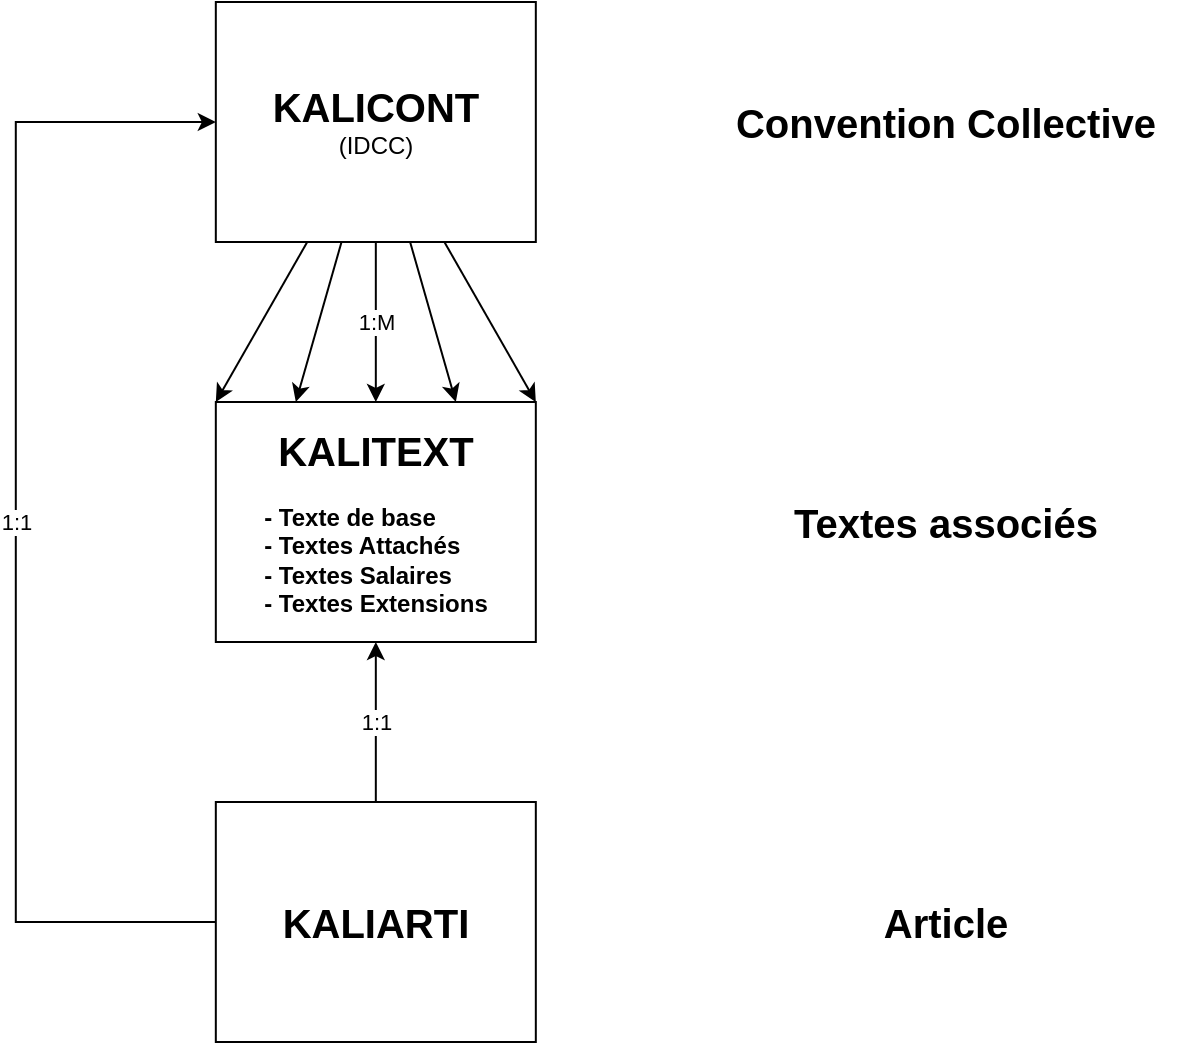 <mxfile version="26.1.1">
  <diagram name="Page-1" id="x6WCMQ3A-0UnCoul7Sup">
    <mxGraphModel dx="923" dy="905" grid="1" gridSize="10" guides="1" tooltips="1" connect="1" arrows="1" fold="1" page="1" pageScale="1" pageWidth="1169" pageHeight="827" math="0" shadow="0">
      <root>
        <mxCell id="0" />
        <mxCell id="1" parent="0" />
        <mxCell id="DG9RBlHQnsFQE6wTLfxC-10" value="1:1" style="edgeStyle=orthogonalEdgeStyle;rounded=0;orthogonalLoop=1;jettySize=auto;html=1;entryX=0.5;entryY=1;entryDx=0;entryDy=0;" edge="1" parent="1" source="znOTe2cEVeG6_46OxFQ5-1" target="znOTe2cEVeG6_46OxFQ5-2">
          <mxGeometry relative="1" as="geometry" />
        </mxCell>
        <mxCell id="DG9RBlHQnsFQE6wTLfxC-11" value="1:1" style="edgeStyle=orthogonalEdgeStyle;rounded=0;orthogonalLoop=1;jettySize=auto;html=1;entryX=0;entryY=0.5;entryDx=0;entryDy=0;" edge="1" parent="1" source="znOTe2cEVeG6_46OxFQ5-1" target="znOTe2cEVeG6_46OxFQ5-3">
          <mxGeometry relative="1" as="geometry">
            <Array as="points">
              <mxPoint x="479.91" y="613" />
              <mxPoint x="479.91" y="213" />
            </Array>
          </mxGeometry>
        </mxCell>
        <mxCell id="znOTe2cEVeG6_46OxFQ5-1" value="&lt;b&gt;&lt;font style=&quot;font-size: 20px;&quot;&gt;KALIARTI&lt;/font&gt;&lt;/b&gt;" style="rounded=0;whiteSpace=wrap;html=1;" parent="1" vertex="1">
          <mxGeometry x="579.91" y="553" width="160" height="120" as="geometry" />
        </mxCell>
        <mxCell id="znOTe2cEVeG6_46OxFQ5-2" value="&lt;b&gt;&lt;font style=&quot;font-size: 20px;&quot;&gt;KALITEXT&lt;/font&gt;&lt;/b&gt;&lt;div&gt;&lt;b&gt;&lt;br&gt;&lt;/b&gt;&lt;div style=&quot;text-align: left;&quot;&gt;&lt;b&gt;- Texte de base&lt;/b&gt;&lt;/div&gt;&lt;div style=&quot;text-align: left;&quot;&gt;&lt;b&gt;- Textes Attachés&lt;/b&gt;&lt;/div&gt;&lt;div style=&quot;text-align: left;&quot;&gt;&lt;b&gt;- Textes Salaires&lt;/b&gt;&lt;/div&gt;&lt;div style=&quot;text-align: left;&quot;&gt;&lt;b&gt;- Textes Extensions&lt;/b&gt;&lt;/div&gt;&lt;/div&gt;" style="rounded=0;whiteSpace=wrap;html=1;align=center;" parent="1" vertex="1">
          <mxGeometry x="579.91" y="353" width="160" height="120" as="geometry" />
        </mxCell>
        <mxCell id="DG9RBlHQnsFQE6wTLfxC-13" style="rounded=0;orthogonalLoop=1;jettySize=auto;html=1;entryX=0;entryY=0;entryDx=0;entryDy=0;" edge="1" parent="1" source="znOTe2cEVeG6_46OxFQ5-3" target="znOTe2cEVeG6_46OxFQ5-2">
          <mxGeometry relative="1" as="geometry" />
        </mxCell>
        <mxCell id="DG9RBlHQnsFQE6wTLfxC-14" style="rounded=0;orthogonalLoop=1;jettySize=auto;html=1;entryX=0.25;entryY=0;entryDx=0;entryDy=0;" edge="1" parent="1" source="znOTe2cEVeG6_46OxFQ5-3" target="znOTe2cEVeG6_46OxFQ5-2">
          <mxGeometry relative="1" as="geometry" />
        </mxCell>
        <mxCell id="DG9RBlHQnsFQE6wTLfxC-15" value="1:M" style="edgeStyle=orthogonalEdgeStyle;rounded=0;orthogonalLoop=1;jettySize=auto;html=1;entryX=0.5;entryY=0;entryDx=0;entryDy=0;" edge="1" parent="1" source="znOTe2cEVeG6_46OxFQ5-3" target="znOTe2cEVeG6_46OxFQ5-2">
          <mxGeometry relative="1" as="geometry" />
        </mxCell>
        <mxCell id="DG9RBlHQnsFQE6wTLfxC-16" style="rounded=0;orthogonalLoop=1;jettySize=auto;html=1;entryX=0.75;entryY=0;entryDx=0;entryDy=0;" edge="1" parent="1" source="znOTe2cEVeG6_46OxFQ5-3" target="znOTe2cEVeG6_46OxFQ5-2">
          <mxGeometry relative="1" as="geometry" />
        </mxCell>
        <mxCell id="DG9RBlHQnsFQE6wTLfxC-17" style="rounded=0;orthogonalLoop=1;jettySize=auto;html=1;entryX=1;entryY=0;entryDx=0;entryDy=0;" edge="1" parent="1" source="znOTe2cEVeG6_46OxFQ5-3" target="znOTe2cEVeG6_46OxFQ5-2">
          <mxGeometry relative="1" as="geometry" />
        </mxCell>
        <mxCell id="znOTe2cEVeG6_46OxFQ5-3" value="&lt;b&gt;&lt;font style=&quot;font-size: 20px;&quot;&gt;KALICONT&lt;/font&gt;&lt;/b&gt;&lt;div&gt;(IDCC)&lt;/div&gt;" style="rounded=0;whiteSpace=wrap;html=1;" parent="1" vertex="1">
          <mxGeometry x="579.91" y="153" width="160" height="120" as="geometry" />
        </mxCell>
        <mxCell id="DG9RBlHQnsFQE6wTLfxC-20" value="Convention Collective" style="text;html=1;align=center;verticalAlign=middle;whiteSpace=wrap;rounded=0;fontSize=20;fontStyle=1" vertex="1" parent="1">
          <mxGeometry x="830" y="183" width="230" height="60" as="geometry" />
        </mxCell>
        <mxCell id="DG9RBlHQnsFQE6wTLfxC-21" value="Article" style="text;html=1;align=center;verticalAlign=middle;whiteSpace=wrap;rounded=0;fontSize=20;fontStyle=1" vertex="1" parent="1">
          <mxGeometry x="830" y="583" width="230" height="60" as="geometry" />
        </mxCell>
        <mxCell id="DG9RBlHQnsFQE6wTLfxC-22" value="Textes associés" style="text;html=1;align=center;verticalAlign=middle;whiteSpace=wrap;rounded=0;fontSize=20;fontStyle=1" vertex="1" parent="1">
          <mxGeometry x="830" y="383" width="230" height="60" as="geometry" />
        </mxCell>
      </root>
    </mxGraphModel>
  </diagram>
</mxfile>

